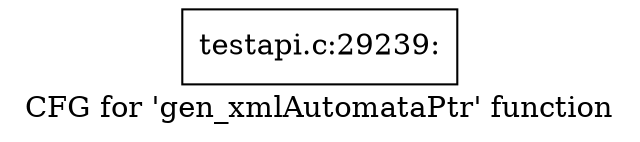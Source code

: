 digraph "CFG for 'gen_xmlAutomataPtr' function" {
	label="CFG for 'gen_xmlAutomataPtr' function";

	Node0x4fc7460 [shape=record,label="{testapi.c:29239:}"];
}
